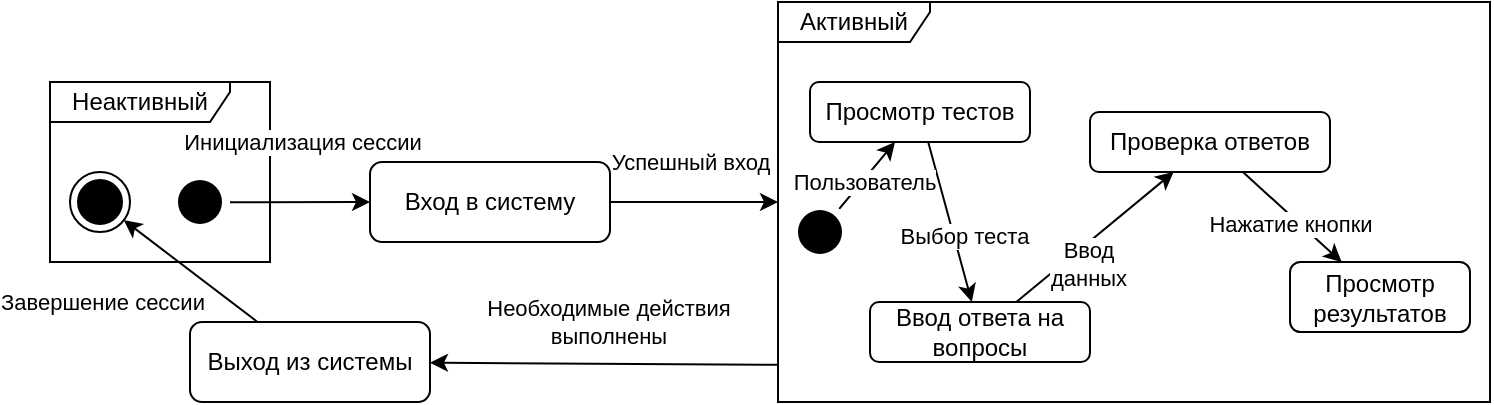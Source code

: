 <mxfile version="27.1.4">
  <diagram name="Page-1" id="b5b7bab2-c9e2-2cf4-8b2a-24fd1a2a6d21">
    <mxGraphModel dx="914" dy="820" grid="1" gridSize="10" guides="1" tooltips="1" connect="1" arrows="1" fold="1" page="1" pageScale="1" pageWidth="827" pageHeight="1169" background="none" math="0" shadow="0">
      <root>
        <mxCell id="0" />
        <mxCell id="1" parent="0" />
        <mxCell id="jhNfa3J8y6EUKNPpQPUt-3" value="Неактивный" style="shape=umlFrame;whiteSpace=wrap;html=1;pointerEvents=0;width=90;height=20;" parent="1" vertex="1">
          <mxGeometry x="50" y="220" width="110" height="90" as="geometry" />
        </mxCell>
        <mxCell id="jhNfa3J8y6EUKNPpQPUt-9" style="edgeStyle=orthogonalEdgeStyle;rounded=0;orthogonalLoop=1;jettySize=auto;html=1;" parent="1" source="jhNfa3J8y6EUKNPpQPUt-5" target="jhNfa3J8y6EUKNPpQPUt-6" edge="1">
          <mxGeometry relative="1" as="geometry" />
        </mxCell>
        <mxCell id="jhNfa3J8y6EUKNPpQPUt-28" value="Успешный вход" style="edgeLabel;html=1;align=center;verticalAlign=middle;resizable=0;points=[];fontFamily=Helvetica;fontSize=11;fontColor=default;labelBackgroundColor=default;" parent="jhNfa3J8y6EUKNPpQPUt-9" vertex="1" connectable="0">
          <mxGeometry x="-0.285" y="2" relative="1" as="geometry">
            <mxPoint x="10" y="-18" as="offset" />
          </mxGeometry>
        </mxCell>
        <mxCell id="jhNfa3J8y6EUKNPpQPUt-5" value="Вход в систему" style="rounded=1;whiteSpace=wrap;html=1;" parent="1" vertex="1">
          <mxGeometry x="210" y="260" width="120" height="40" as="geometry" />
        </mxCell>
        <mxCell id="jhNfa3J8y6EUKNPpQPUt-26" style="edgeStyle=none;shape=connector;rounded=0;orthogonalLoop=1;jettySize=auto;html=1;strokeColor=default;align=center;verticalAlign=middle;fontFamily=Helvetica;fontSize=11;fontColor=default;labelBackgroundColor=default;endArrow=classic;exitX=-0.001;exitY=0.907;exitDx=0;exitDy=0;exitPerimeter=0;" parent="1" source="jhNfa3J8y6EUKNPpQPUt-6" target="jhNfa3J8y6EUKNPpQPUt-25" edge="1">
          <mxGeometry relative="1" as="geometry" />
        </mxCell>
        <mxCell id="jhNfa3J8y6EUKNPpQPUt-39" value="Необходимые действия&lt;div&gt;выполнены&lt;/div&gt;" style="edgeLabel;html=1;align=center;verticalAlign=middle;resizable=0;points=[];fontFamily=Helvetica;fontSize=11;fontColor=default;labelBackgroundColor=default;" parent="jhNfa3J8y6EUKNPpQPUt-26" vertex="1" connectable="0">
          <mxGeometry x="-0.317" y="-1" relative="1" as="geometry">
            <mxPoint x="-25" y="-20" as="offset" />
          </mxGeometry>
        </mxCell>
        <mxCell id="jhNfa3J8y6EUKNPpQPUt-6" value="Активный" style="shape=umlFrame;whiteSpace=wrap;html=1;pointerEvents=0;width=76;height=20;" parent="1" vertex="1">
          <mxGeometry x="414" y="180" width="356" height="200" as="geometry" />
        </mxCell>
        <mxCell id="jhNfa3J8y6EUKNPpQPUt-17" style="rounded=0;orthogonalLoop=1;jettySize=auto;html=1;" parent="1" source="jhNfa3J8y6EUKNPpQPUt-7" target="jhNfa3J8y6EUKNPpQPUt-16" edge="1">
          <mxGeometry relative="1" as="geometry" />
        </mxCell>
        <mxCell id="jhNfa3J8y6EUKNPpQPUt-18" value="Выбор теста" style="edgeLabel;html=1;align=center;verticalAlign=middle;resizable=0;points=[];" parent="jhNfa3J8y6EUKNPpQPUt-17" vertex="1" connectable="0">
          <mxGeometry x="-0.41" y="-2" relative="1" as="geometry">
            <mxPoint x="13" y="23" as="offset" />
          </mxGeometry>
        </mxCell>
        <mxCell id="jhNfa3J8y6EUKNPpQPUt-7" value="Просмотр тестов" style="rounded=1;whiteSpace=wrap;html=1;" parent="1" vertex="1">
          <mxGeometry x="430" y="220" width="110" height="30" as="geometry" />
        </mxCell>
        <mxCell id="jhNfa3J8y6EUKNPpQPUt-13" style="rounded=0;orthogonalLoop=1;jettySize=auto;html=1;" parent="1" source="jhNfa3J8y6EUKNPpQPUt-12" target="jhNfa3J8y6EUKNPpQPUt-7" edge="1">
          <mxGeometry relative="1" as="geometry" />
        </mxCell>
        <mxCell id="jhNfa3J8y6EUKNPpQPUt-29" value="Пользователь" style="edgeLabel;html=1;align=center;verticalAlign=middle;resizable=0;points=[];fontFamily=Helvetica;fontSize=11;fontColor=default;labelBackgroundColor=default;" parent="jhNfa3J8y6EUKNPpQPUt-13" vertex="1" connectable="0">
          <mxGeometry x="-0.15" relative="1" as="geometry">
            <mxPoint as="offset" />
          </mxGeometry>
        </mxCell>
        <mxCell id="jhNfa3J8y6EUKNPpQPUt-12" value="" style="ellipse;html=1;shape=endState;fillColor=#000000;strokeColor=none;" parent="1" vertex="1">
          <mxGeometry x="420" y="280" width="30" height="30" as="geometry" />
        </mxCell>
        <mxCell id="jhNfa3J8y6EUKNPpQPUt-16" value="Ввод ответа на вопросы" style="rounded=1;whiteSpace=wrap;html=1;" parent="1" vertex="1">
          <mxGeometry x="460" y="330" width="110" height="30" as="geometry" />
        </mxCell>
        <mxCell id="jhNfa3J8y6EUKNPpQPUt-25" value="Выход из системы" style="rounded=1;whiteSpace=wrap;html=1;" parent="1" vertex="1">
          <mxGeometry x="120" y="340" width="120" height="40" as="geometry" />
        </mxCell>
        <mxCell id="jhNfa3J8y6EUKNPpQPUt-27" style="edgeStyle=none;shape=connector;rounded=0;orthogonalLoop=1;jettySize=auto;html=1;strokeColor=default;align=center;verticalAlign=middle;fontFamily=Helvetica;fontSize=11;fontColor=default;labelBackgroundColor=default;endArrow=classic;" parent="1" source="jhNfa3J8y6EUKNPpQPUt-25" target="jhNfa3J8y6EUKNPpQPUt-43" edge="1">
          <mxGeometry relative="1" as="geometry">
            <mxPoint x="87" y="310" as="targetPoint" />
          </mxGeometry>
        </mxCell>
        <mxCell id="jhNfa3J8y6EUKNPpQPUt-38" value="Завершение сессии" style="edgeLabel;html=1;align=center;verticalAlign=middle;resizable=0;points=[];fontFamily=Helvetica;fontSize=11;fontColor=default;labelBackgroundColor=default;" parent="jhNfa3J8y6EUKNPpQPUt-27" vertex="1" connectable="0">
          <mxGeometry x="0.479" y="1" relative="1" as="geometry">
            <mxPoint x="-28" y="27" as="offset" />
          </mxGeometry>
        </mxCell>
        <mxCell id="jhNfa3J8y6EUKNPpQPUt-36" style="edgeStyle=none;shape=connector;rounded=0;orthogonalLoop=1;jettySize=auto;html=1;strokeColor=default;align=center;verticalAlign=middle;fontFamily=Helvetica;fontSize=11;fontColor=default;labelBackgroundColor=default;endArrow=classic;" parent="1" source="jhNfa3J8y6EUKNPpQPUt-35" target="jhNfa3J8y6EUKNPpQPUt-5" edge="1">
          <mxGeometry relative="1" as="geometry" />
        </mxCell>
        <mxCell id="jhNfa3J8y6EUKNPpQPUt-37" value="Инициализация сессии" style="edgeLabel;html=1;align=center;verticalAlign=middle;resizable=0;points=[];fontFamily=Helvetica;fontSize=11;fontColor=default;labelBackgroundColor=default;" parent="jhNfa3J8y6EUKNPpQPUt-36" vertex="1" connectable="0">
          <mxGeometry x="-0.123" y="-1" relative="1" as="geometry">
            <mxPoint x="5" y="-31" as="offset" />
          </mxGeometry>
        </mxCell>
        <mxCell id="jhNfa3J8y6EUKNPpQPUt-35" value="" style="ellipse;html=1;shape=endState;fillColor=#000000;strokeColor=none;" parent="1" vertex="1">
          <mxGeometry x="110" y="265" width="30" height="30" as="geometry" />
        </mxCell>
        <mxCell id="jhNfa3J8y6EUKNPpQPUt-43" value="" style="ellipse;html=1;shape=endState;fillColor=#000000;strokeColor=#000000;fontFamily=Helvetica;fontSize=11;fontColor=default;labelBackgroundColor=default;" parent="1" vertex="1">
          <mxGeometry x="60" y="265" width="30" height="30" as="geometry" />
        </mxCell>
        <mxCell id="UwgCjSqIDFjQyIy4jIcr-14" style="rounded=0;orthogonalLoop=1;jettySize=auto;html=1;" parent="1" source="UwgCjSqIDFjQyIy4jIcr-3" target="UwgCjSqIDFjQyIy4jIcr-12" edge="1">
          <mxGeometry relative="1" as="geometry" />
        </mxCell>
        <mxCell id="UwgCjSqIDFjQyIy4jIcr-16" value="Нажатие кнопки" style="edgeLabel;html=1;align=center;verticalAlign=middle;resizable=0;points=[];" parent="UwgCjSqIDFjQyIy4jIcr-14" vertex="1" connectable="0">
          <mxGeometry x="0.026" y="-4" relative="1" as="geometry">
            <mxPoint as="offset" />
          </mxGeometry>
        </mxCell>
        <mxCell id="UwgCjSqIDFjQyIy4jIcr-3" value="Проверка ответов" style="rounded=1;whiteSpace=wrap;html=1;" parent="1" vertex="1">
          <mxGeometry x="570" y="235" width="120" height="30" as="geometry" />
        </mxCell>
        <mxCell id="UwgCjSqIDFjQyIy4jIcr-10" style="rounded=0;orthogonalLoop=1;jettySize=auto;html=1;" parent="1" source="jhNfa3J8y6EUKNPpQPUt-16" target="UwgCjSqIDFjQyIy4jIcr-3" edge="1">
          <mxGeometry relative="1" as="geometry">
            <mxPoint x="610" y="385" as="sourcePoint" />
            <mxPoint x="643" y="340" as="targetPoint" />
          </mxGeometry>
        </mxCell>
        <mxCell id="UwgCjSqIDFjQyIy4jIcr-11" value="Ввод&lt;div&gt;данных&lt;/div&gt;" style="edgeLabel;html=1;align=center;verticalAlign=middle;resizable=0;points=[];" parent="UwgCjSqIDFjQyIy4jIcr-10" vertex="1" connectable="0">
          <mxGeometry x="-0.41" y="-2" relative="1" as="geometry">
            <mxPoint x="11" y="-2" as="offset" />
          </mxGeometry>
        </mxCell>
        <mxCell id="UwgCjSqIDFjQyIy4jIcr-12" value="Просмотр результатов" style="rounded=1;whiteSpace=wrap;html=1;" parent="1" vertex="1">
          <mxGeometry x="670" y="310" width="90" height="35" as="geometry" />
        </mxCell>
      </root>
    </mxGraphModel>
  </diagram>
</mxfile>
